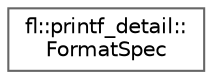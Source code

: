 digraph "Graphical Class Hierarchy"
{
 // INTERACTIVE_SVG=YES
 // LATEX_PDF_SIZE
  bgcolor="transparent";
  edge [fontname=Helvetica,fontsize=10,labelfontname=Helvetica,labelfontsize=10];
  node [fontname=Helvetica,fontsize=10,shape=box,height=0.2,width=0.4];
  rankdir="LR";
  Node0 [id="Node000000",label="fl::printf_detail::\lFormatSpec",height=0.2,width=0.4,color="grey40", fillcolor="white", style="filled",URL="$d5/d80/structfl_1_1printf__detail_1_1_format_spec.html",tooltip=" "];
}
